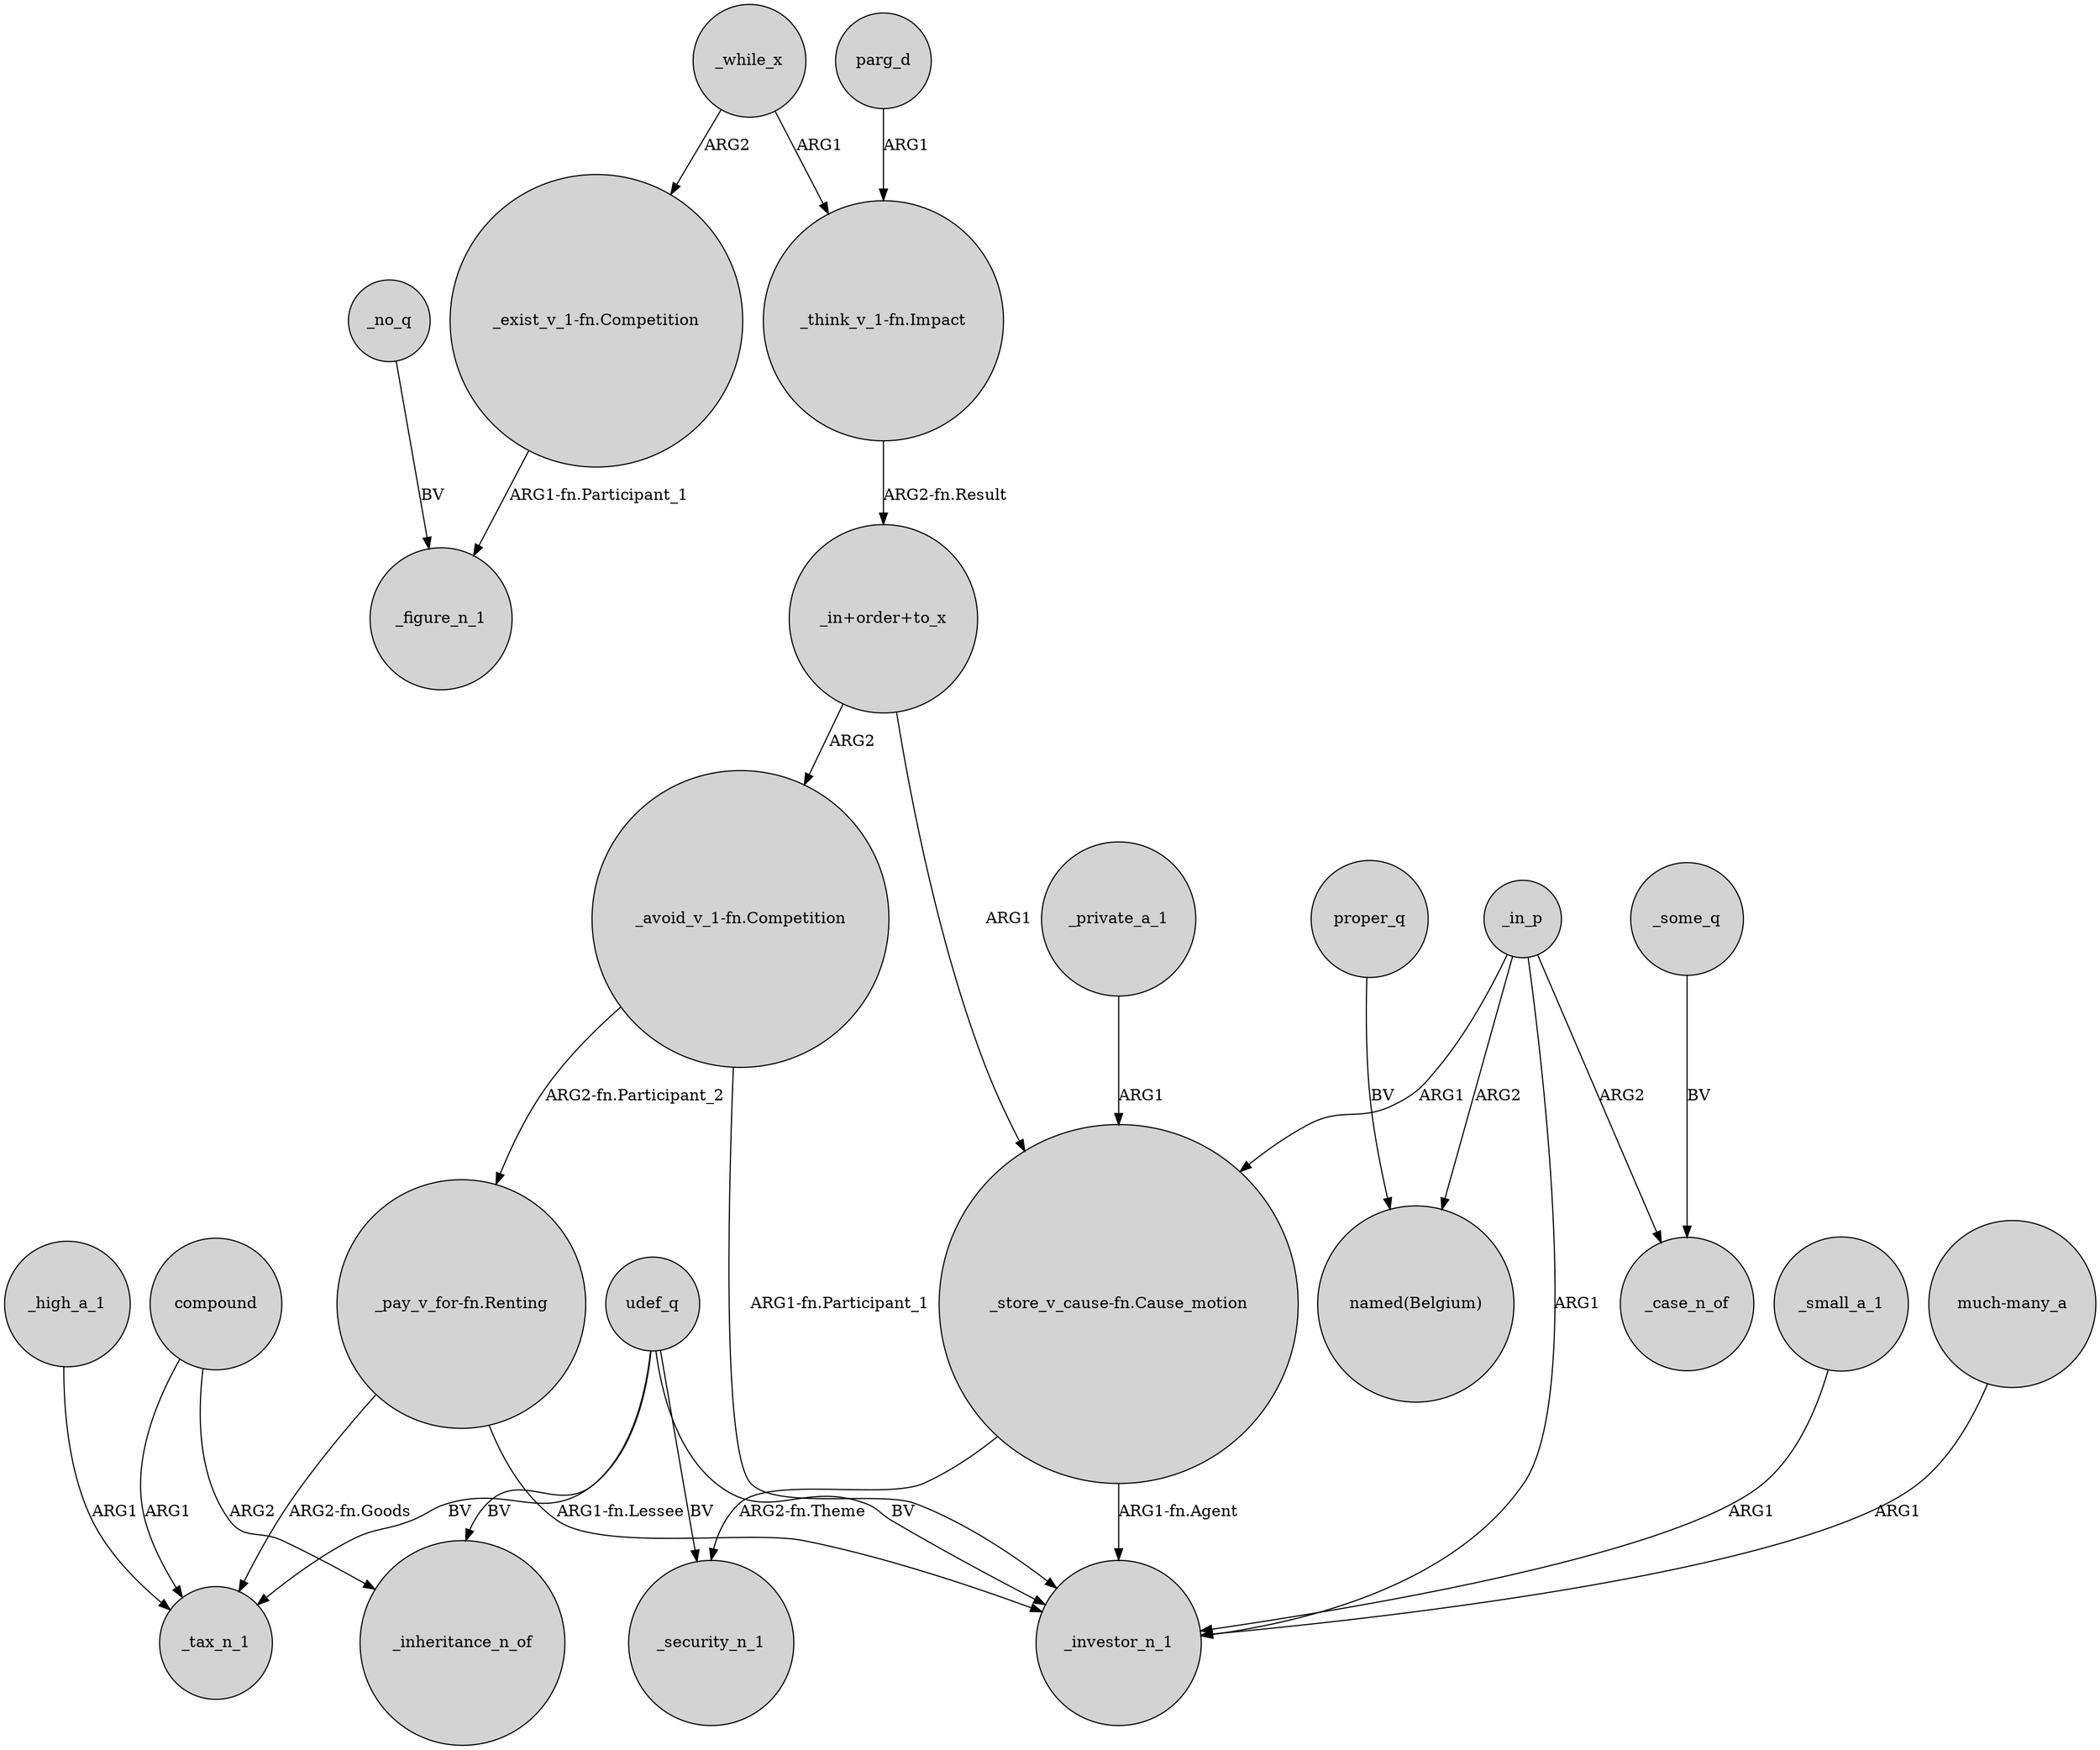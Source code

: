 digraph {
	node [shape=circle style=filled]
	"_store_v_cause-fn.Cause_motion" -> _investor_n_1 [label="ARG1-fn.Agent"]
	udef_q -> _inheritance_n_of [label=BV]
	compound -> _inheritance_n_of [label=ARG2]
	_in_p -> "_store_v_cause-fn.Cause_motion" [label=ARG1]
	udef_q -> _tax_n_1 [label=BV]
	_high_a_1 -> _tax_n_1 [label=ARG1]
	parg_d -> "_think_v_1-fn.Impact" [label=ARG1]
	udef_q -> _security_n_1 [label=BV]
	"_avoid_v_1-fn.Competition" -> "_pay_v_for-fn.Renting" [label="ARG2-fn.Participant_2"]
	_no_q -> _figure_n_1 [label=BV]
	"_pay_v_for-fn.Renting" -> _investor_n_1 [label="ARG1-fn.Lessee"]
	"_store_v_cause-fn.Cause_motion" -> _security_n_1 [label="ARG2-fn.Theme"]
	_private_a_1 -> "_store_v_cause-fn.Cause_motion" [label=ARG1]
	_small_a_1 -> _investor_n_1 [label=ARG1]
	proper_q -> "named(Belgium)" [label=BV]
	_in_p -> _investor_n_1 [label=ARG1]
	compound -> _tax_n_1 [label=ARG1]
	_while_x -> "_think_v_1-fn.Impact" [label=ARG1]
	"_in+order+to_x" -> "_avoid_v_1-fn.Competition" [label=ARG2]
	"_pay_v_for-fn.Renting" -> _tax_n_1 [label="ARG2-fn.Goods"]
	_in_p -> "named(Belgium)" [label=ARG2]
	_while_x -> "_exist_v_1-fn.Competition" [label=ARG2]
	_in_p -> _case_n_of [label=ARG2]
	_some_q -> _case_n_of [label=BV]
	"_exist_v_1-fn.Competition" -> _figure_n_1 [label="ARG1-fn.Participant_1"]
	"_think_v_1-fn.Impact" -> "_in+order+to_x" [label="ARG2-fn.Result"]
	udef_q -> _investor_n_1 [label=BV]
	"much-many_a" -> _investor_n_1 [label=ARG1]
	"_avoid_v_1-fn.Competition" -> _investor_n_1 [label="ARG1-fn.Participant_1"]
	"_in+order+to_x" -> "_store_v_cause-fn.Cause_motion" [label=ARG1]
}
